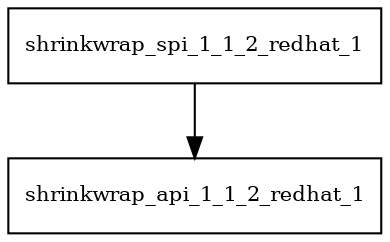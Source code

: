 digraph shrinkwrap_spi_1_1_2_redhat_1_dependencies {
  node [shape = box, fontsize=10.0];
  shrinkwrap_spi_1_1_2_redhat_1 -> shrinkwrap_api_1_1_2_redhat_1;
}
